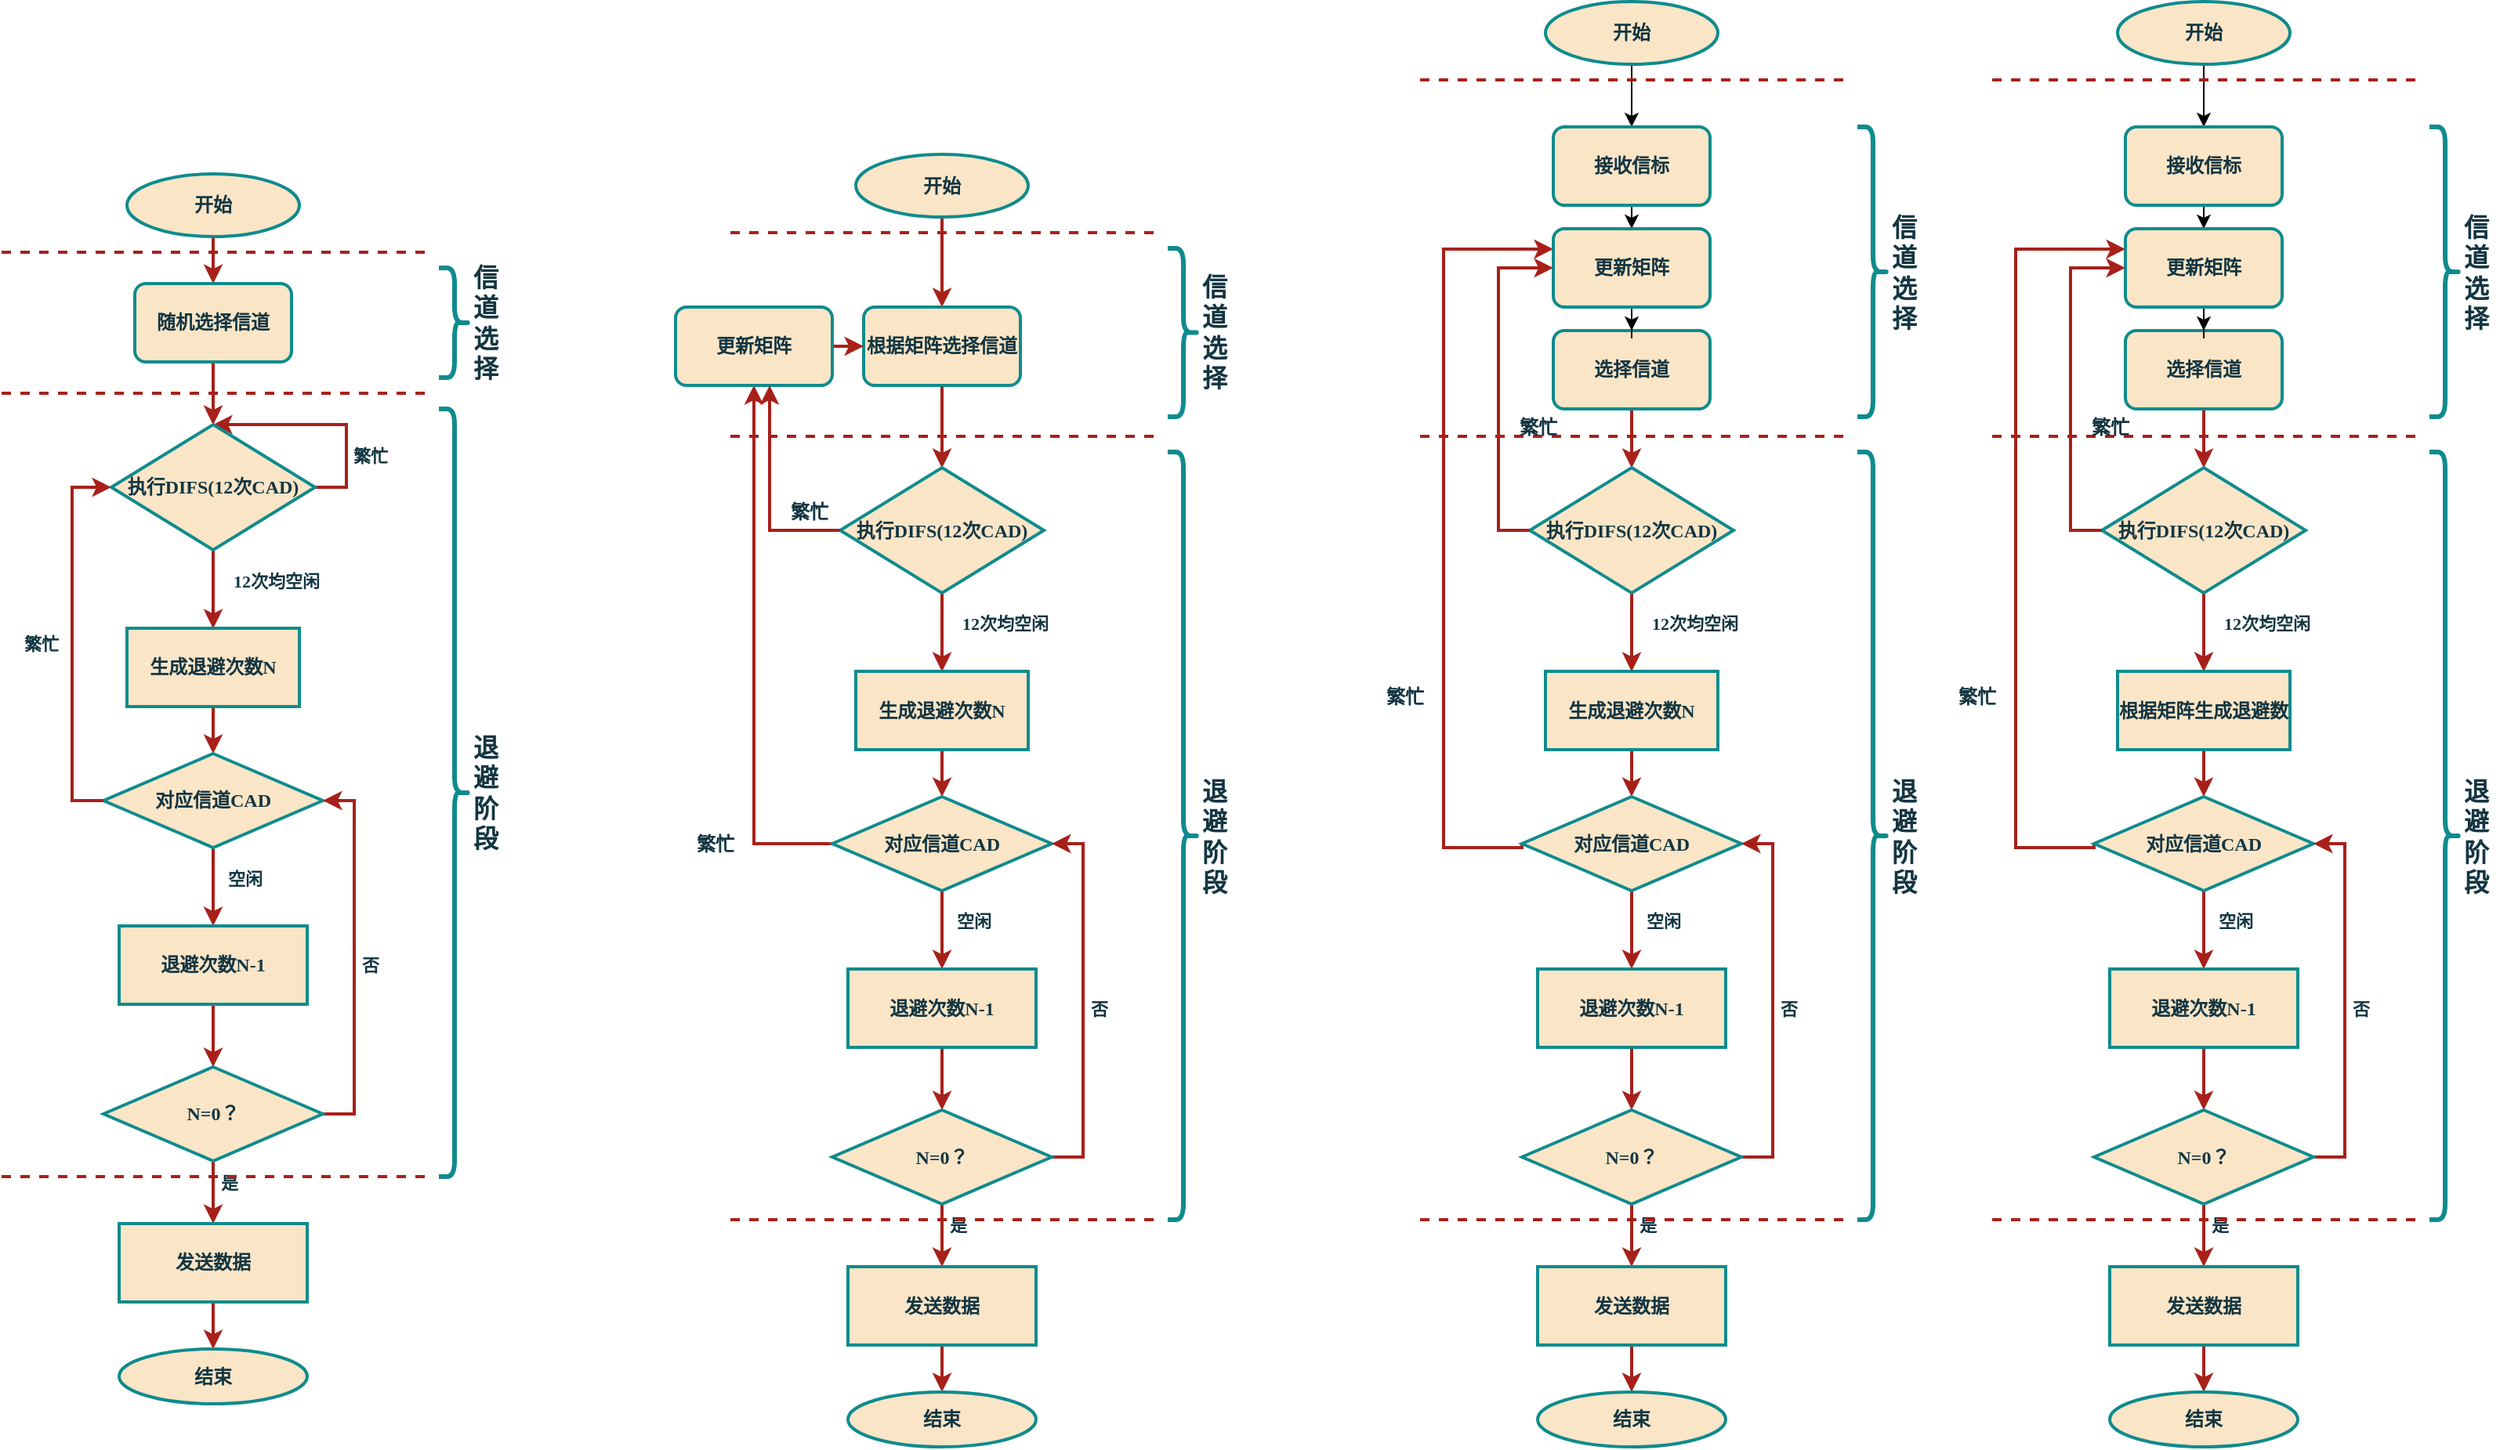 <mxfile version="24.2.1" type="github">
  <diagram name="第 1 页" id="3V2peh4wKF1-9neYGKHd">
    <mxGraphModel dx="2748" dy="2214" grid="1" gridSize="10" guides="1" tooltips="1" connect="1" arrows="1" fold="1" page="1" pageScale="1" pageWidth="827" pageHeight="1169" math="0" shadow="0">
      <root>
        <mxCell id="0" />
        <mxCell id="1" parent="0" />
        <mxCell id="Cr765m2QnERM_v9_55BY-1" value="" style="edgeStyle=orthogonalEdgeStyle;rounded=0;orthogonalLoop=1;jettySize=auto;html=1;labelBackgroundColor=none;strokeColor=#A8201A;fontColor=default;fontStyle=1;fontFamily=Times New Roman;strokeWidth=2;" edge="1" parent="1" source="Cr765m2QnERM_v9_55BY-2" target="Cr765m2QnERM_v9_55BY-5">
          <mxGeometry relative="1" as="geometry" />
        </mxCell>
        <mxCell id="Cr765m2QnERM_v9_55BY-2" value="开始" style="strokeWidth=2;html=1;shape=mxgraph.flowchart.start_1;whiteSpace=wrap;labelBackgroundColor=none;fillColor=#FAE5C7;strokeColor=#0F8B8D;fontColor=#143642;fontStyle=1;fontFamily=Times New Roman;" vertex="1" parent="1">
          <mxGeometry x="-700" y="90" width="110" height="40" as="geometry" />
        </mxCell>
        <mxCell id="Cr765m2QnERM_v9_55BY-3" value="" style="edgeStyle=orthogonalEdgeStyle;rounded=0;orthogonalLoop=1;jettySize=auto;html=1;labelBackgroundColor=none;strokeColor=#A8201A;fontColor=default;fontStyle=1;fontFamily=Times New Roman;" edge="1" parent="1" source="Cr765m2QnERM_v9_55BY-5" target="Cr765m2QnERM_v9_55BY-11">
          <mxGeometry relative="1" as="geometry" />
        </mxCell>
        <mxCell id="Cr765m2QnERM_v9_55BY-4" value="" style="edgeStyle=orthogonalEdgeStyle;rounded=0;orthogonalLoop=1;jettySize=auto;html=1;labelBackgroundColor=none;strokeColor=#A8201A;fontColor=default;fontStyle=1;fontFamily=Times New Roman;strokeWidth=2;" edge="1" parent="1" source="Cr765m2QnERM_v9_55BY-5" target="Cr765m2QnERM_v9_55BY-11">
          <mxGeometry relative="1" as="geometry" />
        </mxCell>
        <mxCell id="Cr765m2QnERM_v9_55BY-5" value="随机选择信道" style="rounded=1;whiteSpace=wrap;html=1;absoluteArcSize=1;arcSize=14;strokeWidth=2;labelBackgroundColor=none;fillColor=#FAE5C7;strokeColor=#0F8B8D;fontColor=#143642;fontStyle=1;fontFamily=Times New Roman;" vertex="1" parent="1">
          <mxGeometry x="-695" y="160" width="100" height="50" as="geometry" />
        </mxCell>
        <mxCell id="Cr765m2QnERM_v9_55BY-6" value="" style="edgeStyle=orthogonalEdgeStyle;rounded=0;orthogonalLoop=1;jettySize=auto;html=1;labelBackgroundColor=none;strokeColor=#A8201A;fontColor=default;fontStyle=1;fontFamily=Times New Roman;" edge="1" parent="1" source="Cr765m2QnERM_v9_55BY-11" target="Cr765m2QnERM_v9_55BY-13">
          <mxGeometry relative="1" as="geometry" />
        </mxCell>
        <mxCell id="Cr765m2QnERM_v9_55BY-7" value="" style="edgeStyle=orthogonalEdgeStyle;rounded=0;orthogonalLoop=1;jettySize=auto;html=1;labelBackgroundColor=none;strokeColor=#A8201A;fontColor=default;fontStyle=1;fontFamily=Times New Roman;strokeWidth=2;" edge="1" parent="1" source="Cr765m2QnERM_v9_55BY-11" target="Cr765m2QnERM_v9_55BY-13">
          <mxGeometry relative="1" as="geometry" />
        </mxCell>
        <mxCell id="Cr765m2QnERM_v9_55BY-8" value="12次均空闲" style="edgeLabel;html=1;align=center;verticalAlign=middle;resizable=0;points=[];labelBackgroundColor=none;fontColor=#143642;fontStyle=1;fontFamily=Times New Roman;" vertex="1" connectable="0" parent="Cr765m2QnERM_v9_55BY-7">
          <mxGeometry x="-0.215" y="-2" relative="1" as="geometry">
            <mxPoint x="42" as="offset" />
          </mxGeometry>
        </mxCell>
        <mxCell id="Cr765m2QnERM_v9_55BY-9" style="edgeStyle=orthogonalEdgeStyle;rounded=0;orthogonalLoop=1;jettySize=auto;html=1;entryX=0.5;entryY=0;entryDx=0;entryDy=0;entryPerimeter=0;labelBackgroundColor=none;strokeColor=#A8201A;fontColor=default;fontStyle=1;fontFamily=Times New Roman;strokeWidth=2;" edge="1" parent="1" source="Cr765m2QnERM_v9_55BY-11" target="Cr765m2QnERM_v9_55BY-11">
          <mxGeometry relative="1" as="geometry">
            <mxPoint x="-635" y="230" as="targetPoint" />
            <Array as="points">
              <mxPoint x="-560" y="290" />
              <mxPoint x="-560" y="250" />
            </Array>
          </mxGeometry>
        </mxCell>
        <mxCell id="Cr765m2QnERM_v9_55BY-10" value="繁忙" style="edgeLabel;html=1;align=center;verticalAlign=middle;resizable=0;points=[];labelBackgroundColor=none;fontColor=#143642;fontStyle=1;fontFamily=Times New Roman;" vertex="1" connectable="0" parent="Cr765m2QnERM_v9_55BY-9">
          <mxGeometry x="-0.373" y="1" relative="1" as="geometry">
            <mxPoint x="16" y="5" as="offset" />
          </mxGeometry>
        </mxCell>
        <mxCell id="Cr765m2QnERM_v9_55BY-11" value="执行DIFS(12次CAD)" style="strokeWidth=2;html=1;shape=mxgraph.flowchart.decision;whiteSpace=wrap;labelBackgroundColor=none;fillColor=#FAE5C7;strokeColor=#0F8B8D;fontColor=#143642;fontStyle=1;fontFamily=Times New Roman;" vertex="1" parent="1">
          <mxGeometry x="-710" y="250" width="130" height="80" as="geometry" />
        </mxCell>
        <mxCell id="Cr765m2QnERM_v9_55BY-12" value="" style="edgeStyle=orthogonalEdgeStyle;rounded=0;orthogonalLoop=1;jettySize=auto;html=1;labelBackgroundColor=none;strokeColor=#A8201A;fontColor=default;fontStyle=1;fontFamily=Times New Roman;strokeWidth=2;" edge="1" parent="1" source="Cr765m2QnERM_v9_55BY-13" target="Cr765m2QnERM_v9_55BY-17">
          <mxGeometry relative="1" as="geometry" />
        </mxCell>
        <mxCell id="Cr765m2QnERM_v9_55BY-13" value="生成退避次数N" style="whiteSpace=wrap;html=1;strokeWidth=2;labelBackgroundColor=none;fillColor=#FAE5C7;strokeColor=#0F8B8D;fontColor=#143642;fontStyle=1;fontFamily=Times New Roman;" vertex="1" parent="1">
          <mxGeometry x="-700" y="380" width="110" height="50" as="geometry" />
        </mxCell>
        <mxCell id="Cr765m2QnERM_v9_55BY-14" style="edgeStyle=orthogonalEdgeStyle;rounded=0;orthogonalLoop=1;jettySize=auto;html=1;exitX=0.5;exitY=1;exitDx=0;exitDy=0;exitPerimeter=0;labelBackgroundColor=none;strokeColor=#A8201A;fontColor=default;fontStyle=1;fontFamily=Times New Roman;" edge="1" parent="1" source="Cr765m2QnERM_v9_55BY-2" target="Cr765m2QnERM_v9_55BY-2">
          <mxGeometry relative="1" as="geometry" />
        </mxCell>
        <mxCell id="Cr765m2QnERM_v9_55BY-15" value="" style="edgeStyle=orthogonalEdgeStyle;rounded=0;orthogonalLoop=1;jettySize=auto;html=1;labelBackgroundColor=none;strokeColor=#A8201A;fontColor=default;fontStyle=1;fontFamily=Times New Roman;strokeWidth=2;" edge="1" parent="1" source="Cr765m2QnERM_v9_55BY-17" target="Cr765m2QnERM_v9_55BY-19">
          <mxGeometry relative="1" as="geometry" />
        </mxCell>
        <mxCell id="Cr765m2QnERM_v9_55BY-16" value="空闲" style="edgeLabel;html=1;align=center;verticalAlign=middle;resizable=0;points=[];labelBackgroundColor=none;fontColor=#143642;fontStyle=1;fontFamily=Times New Roman;" vertex="1" connectable="0" parent="Cr765m2QnERM_v9_55BY-15">
          <mxGeometry x="-0.221" y="-1" relative="1" as="geometry">
            <mxPoint x="21" as="offset" />
          </mxGeometry>
        </mxCell>
        <mxCell id="Cr765m2QnERM_v9_55BY-17" value="对应信道CAD" style="rhombus;whiteSpace=wrap;html=1;strokeWidth=2;labelBackgroundColor=none;fillColor=#FAE5C7;strokeColor=#0F8B8D;fontColor=#143642;fontStyle=1;fontFamily=Times New Roman;" vertex="1" parent="1">
          <mxGeometry x="-715" y="460" width="140" height="60" as="geometry" />
        </mxCell>
        <mxCell id="Cr765m2QnERM_v9_55BY-18" value="" style="edgeStyle=orthogonalEdgeStyle;rounded=0;orthogonalLoop=1;jettySize=auto;html=1;labelBackgroundColor=none;strokeColor=#A8201A;fontColor=default;fontStyle=1;fontFamily=Times New Roman;strokeWidth=2;" edge="1" parent="1" source="Cr765m2QnERM_v9_55BY-19" target="Cr765m2QnERM_v9_55BY-24">
          <mxGeometry relative="1" as="geometry" />
        </mxCell>
        <mxCell id="Cr765m2QnERM_v9_55BY-19" value="退避次数N-1" style="whiteSpace=wrap;html=1;strokeWidth=2;labelBackgroundColor=none;fillColor=#FAE5C7;strokeColor=#0F8B8D;fontColor=#143642;fontStyle=1;fontFamily=Times New Roman;" vertex="1" parent="1">
          <mxGeometry x="-705" y="570" width="120" height="50" as="geometry" />
        </mxCell>
        <mxCell id="Cr765m2QnERM_v9_55BY-20" value="" style="edgeStyle=orthogonalEdgeStyle;rounded=0;orthogonalLoop=1;jettySize=auto;html=1;labelBackgroundColor=none;strokeColor=#A8201A;fontColor=default;fontStyle=1;fontFamily=Times New Roman;strokeWidth=2;" edge="1" parent="1" source="Cr765m2QnERM_v9_55BY-24" target="Cr765m2QnERM_v9_55BY-26">
          <mxGeometry relative="1" as="geometry" />
        </mxCell>
        <mxCell id="Cr765m2QnERM_v9_55BY-21" value="是" style="edgeLabel;html=1;align=center;verticalAlign=middle;resizable=0;points=[];labelBackgroundColor=none;fontColor=#143642;fontStyle=1;fontFamily=Times New Roman;" vertex="1" connectable="0" parent="Cr765m2QnERM_v9_55BY-20">
          <mxGeometry x="-0.326" y="1" relative="1" as="geometry">
            <mxPoint x="9" as="offset" />
          </mxGeometry>
        </mxCell>
        <mxCell id="Cr765m2QnERM_v9_55BY-22" style="edgeStyle=orthogonalEdgeStyle;rounded=0;orthogonalLoop=1;jettySize=auto;html=1;entryX=1;entryY=0.5;entryDx=0;entryDy=0;labelBackgroundColor=none;strokeColor=#A8201A;fontColor=default;fontStyle=1;fontFamily=Times New Roman;strokeWidth=2;" edge="1" parent="1" source="Cr765m2QnERM_v9_55BY-24" target="Cr765m2QnERM_v9_55BY-17">
          <mxGeometry relative="1" as="geometry">
            <Array as="points">
              <mxPoint x="-555" y="690" />
              <mxPoint x="-555" y="490" />
            </Array>
          </mxGeometry>
        </mxCell>
        <mxCell id="Cr765m2QnERM_v9_55BY-23" value="否" style="edgeLabel;html=1;align=center;verticalAlign=middle;resizable=0;points=[];labelBackgroundColor=none;fontColor=#143642;fontStyle=1;fontFamily=Times New Roman;" vertex="1" connectable="0" parent="Cr765m2QnERM_v9_55BY-22">
          <mxGeometry x="-0.31" relative="1" as="geometry">
            <mxPoint x="10" y="-32" as="offset" />
          </mxGeometry>
        </mxCell>
        <mxCell id="Cr765m2QnERM_v9_55BY-24" value="N=0？" style="rhombus;whiteSpace=wrap;html=1;strokeWidth=2;labelBackgroundColor=none;fillColor=#FAE5C7;strokeColor=#0F8B8D;fontColor=#143642;fontStyle=1;fontFamily=Times New Roman;" vertex="1" parent="1">
          <mxGeometry x="-715" y="660" width="140" height="60" as="geometry" />
        </mxCell>
        <mxCell id="Cr765m2QnERM_v9_55BY-25" value="" style="edgeStyle=orthogonalEdgeStyle;rounded=0;orthogonalLoop=1;jettySize=auto;html=1;labelBackgroundColor=none;strokeColor=#A8201A;fontColor=default;fontStyle=1;fontFamily=Times New Roman;strokeWidth=2;" edge="1" parent="1" source="Cr765m2QnERM_v9_55BY-26" target="Cr765m2QnERM_v9_55BY-30">
          <mxGeometry relative="1" as="geometry" />
        </mxCell>
        <mxCell id="Cr765m2QnERM_v9_55BY-26" value="发送数据" style="whiteSpace=wrap;html=1;strokeWidth=2;labelBackgroundColor=none;fillColor=#FAE5C7;strokeColor=#0F8B8D;fontColor=#143642;fontStyle=1;fontFamily=Times New Roman;" vertex="1" parent="1">
          <mxGeometry x="-705" y="760" width="120" height="50" as="geometry" />
        </mxCell>
        <mxCell id="Cr765m2QnERM_v9_55BY-27" style="edgeStyle=orthogonalEdgeStyle;rounded=0;orthogonalLoop=1;jettySize=auto;html=1;entryX=0;entryY=0.5;entryDx=0;entryDy=0;entryPerimeter=0;labelBackgroundColor=none;strokeColor=#A8201A;fontColor=default;fontStyle=1;fontFamily=Times New Roman;strokeWidth=2;" edge="1" parent="1" source="Cr765m2QnERM_v9_55BY-17" target="Cr765m2QnERM_v9_55BY-11">
          <mxGeometry relative="1" as="geometry">
            <Array as="points">
              <mxPoint x="-735" y="490" />
              <mxPoint x="-735" y="290" />
            </Array>
          </mxGeometry>
        </mxCell>
        <mxCell id="Cr765m2QnERM_v9_55BY-28" value="繁忙" style="edgeLabel;html=1;align=center;verticalAlign=middle;resizable=0;points=[];labelBackgroundColor=none;fontColor=#143642;fontStyle=1;fontFamily=Times New Roman;" vertex="1" connectable="0" parent="Cr765m2QnERM_v9_55BY-27">
          <mxGeometry x="-0.009" y="1" relative="1" as="geometry">
            <mxPoint x="-19" y="1" as="offset" />
          </mxGeometry>
        </mxCell>
        <mxCell id="Cr765m2QnERM_v9_55BY-29" value="&lt;font style=&quot;font-size: 16px;&quot;&gt;退避阶段&lt;/font&gt;" style="shape=curlyBracket;whiteSpace=wrap;html=1;rounded=1;flipH=1;labelPosition=right;verticalLabelPosition=middle;align=left;verticalAlign=middle;labelBackgroundColor=none;fillColor=#FAE5C7;strokeColor=#0F8B8D;fontColor=#143642;fontStyle=1;fontFamily=Times New Roman;strokeWidth=3;" vertex="1" parent="1">
          <mxGeometry x="-501" y="240" width="20" height="490" as="geometry" />
        </mxCell>
        <mxCell id="Cr765m2QnERM_v9_55BY-30" value="结束" style="ellipse;whiteSpace=wrap;html=1;strokeWidth=2;labelBackgroundColor=none;fillColor=#FAE5C7;strokeColor=#0F8B8D;fontColor=#143642;fontStyle=1;fontFamily=Times New Roman;" vertex="1" parent="1">
          <mxGeometry x="-705" y="840" width="120" height="35" as="geometry" />
        </mxCell>
        <mxCell id="Cr765m2QnERM_v9_55BY-31" value="" style="endArrow=none;dashed=1;html=1;rounded=0;strokeColor=#A8201A;fontColor=default;fillColor=#FAE5C7;strokeWidth=2;labelBackgroundColor=none;" edge="1" parent="1">
          <mxGeometry width="50" height="50" relative="1" as="geometry">
            <mxPoint x="-780" y="230" as="sourcePoint" />
            <mxPoint x="-510" y="230" as="targetPoint" />
          </mxGeometry>
        </mxCell>
        <mxCell id="Cr765m2QnERM_v9_55BY-32" value="" style="endArrow=none;dashed=1;html=1;rounded=0;strokeColor=#A8201A;fontColor=default;fillColor=#FAE5C7;strokeWidth=2;labelBackgroundColor=none;" edge="1" parent="1">
          <mxGeometry width="50" height="50" relative="1" as="geometry">
            <mxPoint x="-780" y="730" as="sourcePoint" />
            <mxPoint x="-510" y="730" as="targetPoint" />
          </mxGeometry>
        </mxCell>
        <mxCell id="Cr765m2QnERM_v9_55BY-33" value="" style="endArrow=none;dashed=1;html=1;rounded=0;strokeColor=#A8201A;fontColor=default;fillColor=#FAE5C7;strokeWidth=2;labelBackgroundColor=none;" edge="1" parent="1">
          <mxGeometry width="50" height="50" relative="1" as="geometry">
            <mxPoint x="-780" y="140" as="sourcePoint" />
            <mxPoint x="-510" y="140" as="targetPoint" />
          </mxGeometry>
        </mxCell>
        <mxCell id="Cr765m2QnERM_v9_55BY-34" value="&lt;font style=&quot;font-size: 16px;&quot;&gt;信道选择&lt;/font&gt;" style="shape=curlyBracket;whiteSpace=wrap;html=1;rounded=1;flipH=1;labelPosition=right;verticalLabelPosition=middle;align=left;verticalAlign=middle;labelBackgroundColor=none;fillColor=#FAE5C7;strokeColor=#0F8B8D;fontColor=#143642;fontStyle=1;fontFamily=Times New Roman;strokeWidth=3;" vertex="1" parent="1">
          <mxGeometry x="-501" y="150" width="20" height="70" as="geometry" />
        </mxCell>
        <mxCell id="Cr765m2QnERM_v9_55BY-35" value="" style="edgeStyle=orthogonalEdgeStyle;rounded=0;orthogonalLoop=1;jettySize=auto;html=1;labelBackgroundColor=none;strokeColor=#A8201A;fontColor=default;fontStyle=1;fontFamily=Times New Roman;strokeWidth=2;" edge="1" parent="1" source="Cr765m2QnERM_v9_55BY-36" target="Cr765m2QnERM_v9_55BY-39">
          <mxGeometry relative="1" as="geometry" />
        </mxCell>
        <mxCell id="Cr765m2QnERM_v9_55BY-36" value="开始" style="strokeWidth=2;html=1;shape=mxgraph.flowchart.start_1;whiteSpace=wrap;labelBackgroundColor=none;fillColor=#FAE5C7;strokeColor=#0F8B8D;fontColor=#143642;fontStyle=1;fontFamily=Times New Roman;" vertex="1" parent="1">
          <mxGeometry x="-235" y="77.5" width="110" height="40" as="geometry" />
        </mxCell>
        <mxCell id="Cr765m2QnERM_v9_55BY-37" value="" style="edgeStyle=orthogonalEdgeStyle;rounded=0;orthogonalLoop=1;jettySize=auto;html=1;labelBackgroundColor=none;strokeColor=#A8201A;fontColor=default;fontStyle=1;fontFamily=Times New Roman;" edge="1" parent="1" source="Cr765m2QnERM_v9_55BY-39" target="Cr765m2QnERM_v9_55BY-43">
          <mxGeometry relative="1" as="geometry" />
        </mxCell>
        <mxCell id="Cr765m2QnERM_v9_55BY-38" value="" style="edgeStyle=orthogonalEdgeStyle;rounded=0;orthogonalLoop=1;jettySize=auto;html=1;labelBackgroundColor=none;strokeColor=#A8201A;fontColor=default;fontStyle=1;fontFamily=Times New Roman;strokeWidth=2;" edge="1" parent="1" source="Cr765m2QnERM_v9_55BY-39" target="Cr765m2QnERM_v9_55BY-43">
          <mxGeometry relative="1" as="geometry" />
        </mxCell>
        <mxCell id="Cr765m2QnERM_v9_55BY-39" value="根据矩阵选择信道" style="rounded=1;whiteSpace=wrap;html=1;absoluteArcSize=1;arcSize=14;strokeWidth=2;labelBackgroundColor=none;fillColor=#FAE5C7;strokeColor=#0F8B8D;fontColor=#143642;fontStyle=1;fontFamily=Times New Roman;" vertex="1" parent="1">
          <mxGeometry x="-230" y="175" width="100" height="50" as="geometry" />
        </mxCell>
        <mxCell id="Cr765m2QnERM_v9_55BY-40" value="" style="edgeStyle=orthogonalEdgeStyle;rounded=0;orthogonalLoop=1;jettySize=auto;html=1;labelBackgroundColor=none;strokeColor=#A8201A;fontColor=default;fontStyle=1;fontFamily=Times New Roman;" edge="1" parent="1" source="Cr765m2QnERM_v9_55BY-43" target="Cr765m2QnERM_v9_55BY-45">
          <mxGeometry relative="1" as="geometry" />
        </mxCell>
        <mxCell id="Cr765m2QnERM_v9_55BY-41" value="" style="edgeStyle=orthogonalEdgeStyle;rounded=0;orthogonalLoop=1;jettySize=auto;html=1;labelBackgroundColor=none;strokeColor=#A8201A;fontColor=default;fontStyle=1;fontFamily=Times New Roman;strokeWidth=2;" edge="1" parent="1" source="Cr765m2QnERM_v9_55BY-43" target="Cr765m2QnERM_v9_55BY-45">
          <mxGeometry relative="1" as="geometry" />
        </mxCell>
        <mxCell id="Cr765m2QnERM_v9_55BY-42" value="12次均空闲" style="edgeLabel;html=1;align=center;verticalAlign=middle;resizable=0;points=[];labelBackgroundColor=none;fontColor=#143642;fontStyle=1;fontFamily=Times New Roman;" vertex="1" connectable="0" parent="Cr765m2QnERM_v9_55BY-41">
          <mxGeometry x="-0.215" y="-2" relative="1" as="geometry">
            <mxPoint x="42" as="offset" />
          </mxGeometry>
        </mxCell>
        <mxCell id="Cr765m2QnERM_v9_55BY-43" value="执行DIFS(12次CAD)" style="strokeWidth=2;html=1;shape=mxgraph.flowchart.decision;whiteSpace=wrap;labelBackgroundColor=none;fillColor=#FAE5C7;strokeColor=#0F8B8D;fontColor=#143642;fontStyle=1;fontFamily=Times New Roman;" vertex="1" parent="1">
          <mxGeometry x="-245" y="277.5" width="130" height="80" as="geometry" />
        </mxCell>
        <mxCell id="Cr765m2QnERM_v9_55BY-44" value="" style="edgeStyle=orthogonalEdgeStyle;rounded=0;orthogonalLoop=1;jettySize=auto;html=1;labelBackgroundColor=none;strokeColor=#A8201A;fontColor=default;fontStyle=1;fontFamily=Times New Roman;strokeWidth=2;" edge="1" parent="1" source="Cr765m2QnERM_v9_55BY-45" target="Cr765m2QnERM_v9_55BY-51">
          <mxGeometry relative="1" as="geometry" />
        </mxCell>
        <mxCell id="Cr765m2QnERM_v9_55BY-45" value="生成退避次数N" style="whiteSpace=wrap;html=1;strokeWidth=2;labelBackgroundColor=none;fillColor=#FAE5C7;strokeColor=#0F8B8D;fontColor=#143642;fontStyle=1;fontFamily=Times New Roman;" vertex="1" parent="1">
          <mxGeometry x="-235" y="407.5" width="110" height="50" as="geometry" />
        </mxCell>
        <mxCell id="Cr765m2QnERM_v9_55BY-46" style="edgeStyle=orthogonalEdgeStyle;rounded=0;orthogonalLoop=1;jettySize=auto;html=1;exitX=0.5;exitY=1;exitDx=0;exitDy=0;exitPerimeter=0;labelBackgroundColor=none;strokeColor=#A8201A;fontColor=default;fontStyle=1;fontFamily=Times New Roman;" edge="1" parent="1" source="Cr765m2QnERM_v9_55BY-36" target="Cr765m2QnERM_v9_55BY-36">
          <mxGeometry relative="1" as="geometry" />
        </mxCell>
        <mxCell id="Cr765m2QnERM_v9_55BY-47" value="" style="edgeStyle=orthogonalEdgeStyle;rounded=0;orthogonalLoop=1;jettySize=auto;html=1;labelBackgroundColor=none;strokeColor=#A8201A;fontColor=default;fontStyle=1;fontFamily=Times New Roman;strokeWidth=2;" edge="1" parent="1" source="Cr765m2QnERM_v9_55BY-51" target="Cr765m2QnERM_v9_55BY-53">
          <mxGeometry relative="1" as="geometry" />
        </mxCell>
        <mxCell id="Cr765m2QnERM_v9_55BY-48" value="空闲" style="edgeLabel;html=1;align=center;verticalAlign=middle;resizable=0;points=[];labelBackgroundColor=none;fontColor=#143642;fontStyle=1;fontFamily=Times New Roman;" vertex="1" connectable="0" parent="Cr765m2QnERM_v9_55BY-47">
          <mxGeometry x="-0.221" y="-1" relative="1" as="geometry">
            <mxPoint x="21" as="offset" />
          </mxGeometry>
        </mxCell>
        <mxCell id="Cr765m2QnERM_v9_55BY-49" style="edgeStyle=orthogonalEdgeStyle;rounded=0;orthogonalLoop=1;jettySize=auto;html=1;entryX=0.5;entryY=1;entryDx=0;entryDy=0;labelBackgroundColor=none;strokeColor=#A8201A;fontColor=default;strokeWidth=2;" edge="1" parent="1" source="Cr765m2QnERM_v9_55BY-51" target="Cr765m2QnERM_v9_55BY-68">
          <mxGeometry relative="1" as="geometry">
            <Array as="points">
              <mxPoint x="-300" y="518" />
            </Array>
          </mxGeometry>
        </mxCell>
        <mxCell id="Cr765m2QnERM_v9_55BY-50" value="繁忙" style="edgeLabel;html=1;align=center;verticalAlign=middle;resizable=0;points=[];labelBackgroundColor=none;fontColor=#143642;fontStyle=1;fontSize=12;" vertex="1" connectable="0" parent="Cr765m2QnERM_v9_55BY-49">
          <mxGeometry x="0.213" y="3" relative="1" as="geometry">
            <mxPoint x="-22" y="158" as="offset" />
          </mxGeometry>
        </mxCell>
        <mxCell id="Cr765m2QnERM_v9_55BY-51" value="对应信道CAD" style="rhombus;whiteSpace=wrap;html=1;strokeWidth=2;labelBackgroundColor=none;fillColor=#FAE5C7;strokeColor=#0F8B8D;fontColor=#143642;fontStyle=1;fontFamily=Times New Roman;" vertex="1" parent="1">
          <mxGeometry x="-250" y="487.5" width="140" height="60" as="geometry" />
        </mxCell>
        <mxCell id="Cr765m2QnERM_v9_55BY-52" value="" style="edgeStyle=orthogonalEdgeStyle;rounded=0;orthogonalLoop=1;jettySize=auto;html=1;labelBackgroundColor=none;strokeColor=#A8201A;fontColor=default;fontStyle=1;fontFamily=Times New Roman;strokeWidth=2;" edge="1" parent="1" source="Cr765m2QnERM_v9_55BY-53" target="Cr765m2QnERM_v9_55BY-58">
          <mxGeometry relative="1" as="geometry" />
        </mxCell>
        <mxCell id="Cr765m2QnERM_v9_55BY-53" value="退避次数N-1" style="whiteSpace=wrap;html=1;strokeWidth=2;labelBackgroundColor=none;fillColor=#FAE5C7;strokeColor=#0F8B8D;fontColor=#143642;fontStyle=1;fontFamily=Times New Roman;" vertex="1" parent="1">
          <mxGeometry x="-240" y="597.5" width="120" height="50" as="geometry" />
        </mxCell>
        <mxCell id="Cr765m2QnERM_v9_55BY-54" value="" style="edgeStyle=orthogonalEdgeStyle;rounded=0;orthogonalLoop=1;jettySize=auto;html=1;labelBackgroundColor=none;strokeColor=#A8201A;fontColor=default;fontStyle=1;fontFamily=Times New Roman;strokeWidth=2;" edge="1" parent="1" source="Cr765m2QnERM_v9_55BY-58" target="Cr765m2QnERM_v9_55BY-60">
          <mxGeometry relative="1" as="geometry" />
        </mxCell>
        <mxCell id="Cr765m2QnERM_v9_55BY-55" value="是" style="edgeLabel;html=1;align=center;verticalAlign=middle;resizable=0;points=[];labelBackgroundColor=none;fontColor=#143642;fontStyle=1;fontFamily=Times New Roman;" vertex="1" connectable="0" parent="Cr765m2QnERM_v9_55BY-54">
          <mxGeometry x="-0.326" y="1" relative="1" as="geometry">
            <mxPoint x="9" as="offset" />
          </mxGeometry>
        </mxCell>
        <mxCell id="Cr765m2QnERM_v9_55BY-56" style="edgeStyle=orthogonalEdgeStyle;rounded=0;orthogonalLoop=1;jettySize=auto;html=1;entryX=1;entryY=0.5;entryDx=0;entryDy=0;labelBackgroundColor=none;strokeColor=#A8201A;fontColor=default;fontStyle=1;fontFamily=Times New Roman;strokeWidth=2;" edge="1" parent="1" source="Cr765m2QnERM_v9_55BY-58" target="Cr765m2QnERM_v9_55BY-51">
          <mxGeometry relative="1" as="geometry">
            <Array as="points">
              <mxPoint x="-90" y="717.5" />
              <mxPoint x="-90" y="517.5" />
            </Array>
          </mxGeometry>
        </mxCell>
        <mxCell id="Cr765m2QnERM_v9_55BY-57" value="否" style="edgeLabel;html=1;align=center;verticalAlign=middle;resizable=0;points=[];labelBackgroundColor=none;fontColor=#143642;fontStyle=1;fontFamily=Times New Roman;" vertex="1" connectable="0" parent="Cr765m2QnERM_v9_55BY-56">
          <mxGeometry x="-0.31" relative="1" as="geometry">
            <mxPoint x="10" y="-32" as="offset" />
          </mxGeometry>
        </mxCell>
        <mxCell id="Cr765m2QnERM_v9_55BY-58" value="N=0？" style="rhombus;whiteSpace=wrap;html=1;strokeWidth=2;labelBackgroundColor=none;fillColor=#FAE5C7;strokeColor=#0F8B8D;fontColor=#143642;fontStyle=1;fontFamily=Times New Roman;" vertex="1" parent="1">
          <mxGeometry x="-250" y="687.5" width="140" height="60" as="geometry" />
        </mxCell>
        <mxCell id="Cr765m2QnERM_v9_55BY-59" value="" style="edgeStyle=orthogonalEdgeStyle;rounded=0;orthogonalLoop=1;jettySize=auto;html=1;labelBackgroundColor=none;strokeColor=#A8201A;fontColor=default;fontStyle=1;fontFamily=Times New Roman;strokeWidth=2;" edge="1" parent="1" source="Cr765m2QnERM_v9_55BY-60" target="Cr765m2QnERM_v9_55BY-62">
          <mxGeometry relative="1" as="geometry" />
        </mxCell>
        <mxCell id="Cr765m2QnERM_v9_55BY-60" value="发送数据" style="whiteSpace=wrap;html=1;strokeWidth=2;labelBackgroundColor=none;fillColor=#FAE5C7;strokeColor=#0F8B8D;fontColor=#143642;fontStyle=1;fontFamily=Times New Roman;" vertex="1" parent="1">
          <mxGeometry x="-240" y="787.5" width="120" height="50" as="geometry" />
        </mxCell>
        <mxCell id="Cr765m2QnERM_v9_55BY-61" value="&lt;font style=&quot;font-size: 16px;&quot;&gt;退避阶段&lt;/font&gt;" style="shape=curlyBracket;whiteSpace=wrap;html=1;rounded=1;flipH=1;labelPosition=right;verticalLabelPosition=middle;align=left;verticalAlign=middle;labelBackgroundColor=none;fillColor=#FAE5C7;strokeColor=#0F8B8D;fontColor=#143642;fontStyle=1;fontFamily=Times New Roman;strokeWidth=3;" vertex="1" parent="1">
          <mxGeometry x="-36" y="267.5" width="20" height="490" as="geometry" />
        </mxCell>
        <mxCell id="Cr765m2QnERM_v9_55BY-62" value="结束" style="ellipse;whiteSpace=wrap;html=1;strokeWidth=2;labelBackgroundColor=none;fillColor=#FAE5C7;strokeColor=#0F8B8D;fontColor=#143642;fontStyle=1;fontFamily=Times New Roman;" vertex="1" parent="1">
          <mxGeometry x="-240" y="867.5" width="120" height="35" as="geometry" />
        </mxCell>
        <mxCell id="Cr765m2QnERM_v9_55BY-63" value="" style="endArrow=none;dashed=1;html=1;rounded=0;strokeColor=#A8201A;fontColor=default;fillColor=#FAE5C7;strokeWidth=2;labelBackgroundColor=none;" edge="1" parent="1">
          <mxGeometry width="50" height="50" relative="1" as="geometry">
            <mxPoint x="-315" y="257.5" as="sourcePoint" />
            <mxPoint x="-45" y="257.5" as="targetPoint" />
          </mxGeometry>
        </mxCell>
        <mxCell id="Cr765m2QnERM_v9_55BY-64" value="" style="endArrow=none;dashed=1;html=1;rounded=0;strokeColor=#A8201A;fontColor=default;fillColor=#FAE5C7;strokeWidth=2;labelBackgroundColor=none;" edge="1" parent="1">
          <mxGeometry width="50" height="50" relative="1" as="geometry">
            <mxPoint x="-315" y="757.5" as="sourcePoint" />
            <mxPoint x="-45" y="757.5" as="targetPoint" />
          </mxGeometry>
        </mxCell>
        <mxCell id="Cr765m2QnERM_v9_55BY-65" value="" style="endArrow=none;dashed=1;html=1;rounded=0;strokeColor=#A8201A;fontColor=default;fillColor=#FAE5C7;strokeWidth=2;labelBackgroundColor=none;" edge="1" parent="1">
          <mxGeometry width="50" height="50" relative="1" as="geometry">
            <mxPoint x="-315" y="127.5" as="sourcePoint" />
            <mxPoint x="-45" y="127.5" as="targetPoint" />
          </mxGeometry>
        </mxCell>
        <mxCell id="Cr765m2QnERM_v9_55BY-66" value="&lt;font style=&quot;font-size: 16px;&quot;&gt;信道选择&lt;/font&gt;" style="shape=curlyBracket;whiteSpace=wrap;html=1;rounded=1;flipH=1;labelPosition=right;verticalLabelPosition=middle;align=left;verticalAlign=middle;labelBackgroundColor=none;fillColor=#FAE5C7;strokeColor=#0F8B8D;fontColor=#143642;fontStyle=1;fontFamily=Times New Roman;strokeWidth=3;" vertex="1" parent="1">
          <mxGeometry x="-36" y="137.5" width="20" height="107.5" as="geometry" />
        </mxCell>
        <mxCell id="Cr765m2QnERM_v9_55BY-67" style="edgeStyle=orthogonalEdgeStyle;rounded=0;orthogonalLoop=1;jettySize=auto;html=1;entryX=0;entryY=0.5;entryDx=0;entryDy=0;labelBackgroundColor=none;strokeColor=#A8201A;fontColor=default;strokeWidth=2;" edge="1" parent="1" source="Cr765m2QnERM_v9_55BY-68" target="Cr765m2QnERM_v9_55BY-39">
          <mxGeometry relative="1" as="geometry">
            <Array as="points">
              <mxPoint x="-315" y="200" />
            </Array>
          </mxGeometry>
        </mxCell>
        <mxCell id="Cr765m2QnERM_v9_55BY-68" value="更新矩阵" style="rounded=1;whiteSpace=wrap;html=1;absoluteArcSize=1;arcSize=14;strokeWidth=2;labelBackgroundColor=none;fillColor=#FAE5C7;strokeColor=#0F8B8D;fontColor=#143642;fontStyle=1;fontFamily=Times New Roman;fontSize=12;" vertex="1" parent="1">
          <mxGeometry x="-350" y="175" width="100" height="50" as="geometry" />
        </mxCell>
        <mxCell id="Cr765m2QnERM_v9_55BY-69" style="edgeStyle=orthogonalEdgeStyle;rounded=0;orthogonalLoop=1;jettySize=auto;html=1;exitX=0;exitY=0.5;exitDx=0;exitDy=0;exitPerimeter=0;entryX=0.6;entryY=1;entryDx=0;entryDy=0;entryPerimeter=0;labelBackgroundColor=none;strokeColor=#A8201A;fontColor=default;fontStyle=1;fontSize=12;strokeWidth=2;" edge="1" parent="1" source="Cr765m2QnERM_v9_55BY-43" target="Cr765m2QnERM_v9_55BY-68">
          <mxGeometry relative="1" as="geometry" />
        </mxCell>
        <mxCell id="Cr765m2QnERM_v9_55BY-70" value="繁忙" style="edgeLabel;html=1;align=center;verticalAlign=middle;resizable=0;points=[];labelBackgroundColor=none;fontColor=#143642;fontStyle=1;fontSize=12;" vertex="1" connectable="0" parent="Cr765m2QnERM_v9_55BY-69">
          <mxGeometry x="-0.33" y="-5" relative="1" as="geometry">
            <mxPoint x="20" y="-11" as="offset" />
          </mxGeometry>
        </mxCell>
        <mxCell id="Cr765m2QnERM_v9_55BY-110" style="edgeStyle=orthogonalEdgeStyle;rounded=0;orthogonalLoop=1;jettySize=auto;html=1;entryX=0.5;entryY=0;entryDx=0;entryDy=0;" edge="1" parent="1" source="Cr765m2QnERM_v9_55BY-72" target="Cr765m2QnERM_v9_55BY-108">
          <mxGeometry relative="1" as="geometry" />
        </mxCell>
        <mxCell id="Cr765m2QnERM_v9_55BY-72" value="开始" style="strokeWidth=2;html=1;shape=mxgraph.flowchart.start_1;whiteSpace=wrap;labelBackgroundColor=none;fillColor=#FAE5C7;strokeColor=#0F8B8D;fontColor=#143642;fontStyle=1;fontFamily=Times New Roman;" vertex="1" parent="1">
          <mxGeometry x="205" y="-20" width="110" height="40" as="geometry" />
        </mxCell>
        <mxCell id="Cr765m2QnERM_v9_55BY-73" value="" style="edgeStyle=orthogonalEdgeStyle;rounded=0;orthogonalLoop=1;jettySize=auto;html=1;labelBackgroundColor=none;strokeColor=#A8201A;fontColor=default;fontStyle=1;fontFamily=Times New Roman;" edge="1" parent="1" source="Cr765m2QnERM_v9_55BY-75" target="Cr765m2QnERM_v9_55BY-79">
          <mxGeometry relative="1" as="geometry" />
        </mxCell>
        <mxCell id="Cr765m2QnERM_v9_55BY-74" value="" style="edgeStyle=orthogonalEdgeStyle;rounded=0;orthogonalLoop=1;jettySize=auto;html=1;labelBackgroundColor=none;strokeColor=#A8201A;fontColor=default;fontStyle=1;fontFamily=Times New Roman;strokeWidth=2;" edge="1" parent="1" source="Cr765m2QnERM_v9_55BY-75" target="Cr765m2QnERM_v9_55BY-79">
          <mxGeometry relative="1" as="geometry" />
        </mxCell>
        <mxCell id="Cr765m2QnERM_v9_55BY-75" value="选择信道" style="rounded=1;whiteSpace=wrap;html=1;absoluteArcSize=1;arcSize=14;strokeWidth=2;labelBackgroundColor=none;fillColor=#FAE5C7;strokeColor=#0F8B8D;fontColor=#143642;fontStyle=1;fontFamily=Times New Roman;" vertex="1" parent="1">
          <mxGeometry x="210" y="190" width="100" height="50" as="geometry" />
        </mxCell>
        <mxCell id="Cr765m2QnERM_v9_55BY-76" value="" style="edgeStyle=orthogonalEdgeStyle;rounded=0;orthogonalLoop=1;jettySize=auto;html=1;labelBackgroundColor=none;strokeColor=#A8201A;fontColor=default;fontStyle=1;fontFamily=Times New Roman;" edge="1" parent="1" source="Cr765m2QnERM_v9_55BY-79" target="Cr765m2QnERM_v9_55BY-81">
          <mxGeometry relative="1" as="geometry" />
        </mxCell>
        <mxCell id="Cr765m2QnERM_v9_55BY-77" value="" style="edgeStyle=orthogonalEdgeStyle;rounded=0;orthogonalLoop=1;jettySize=auto;html=1;labelBackgroundColor=none;strokeColor=#A8201A;fontColor=default;fontStyle=1;fontFamily=Times New Roman;strokeWidth=2;" edge="1" parent="1" source="Cr765m2QnERM_v9_55BY-79" target="Cr765m2QnERM_v9_55BY-81">
          <mxGeometry relative="1" as="geometry" />
        </mxCell>
        <mxCell id="Cr765m2QnERM_v9_55BY-78" value="12次均空闲" style="edgeLabel;html=1;align=center;verticalAlign=middle;resizable=0;points=[];labelBackgroundColor=none;fontColor=#143642;fontStyle=1;fontFamily=Times New Roman;" vertex="1" connectable="0" parent="Cr765m2QnERM_v9_55BY-77">
          <mxGeometry x="-0.215" y="-2" relative="1" as="geometry">
            <mxPoint x="42" as="offset" />
          </mxGeometry>
        </mxCell>
        <mxCell id="Cr765m2QnERM_v9_55BY-79" value="执行DIFS(12次CAD)" style="strokeWidth=2;html=1;shape=mxgraph.flowchart.decision;whiteSpace=wrap;labelBackgroundColor=none;fillColor=#FAE5C7;strokeColor=#0F8B8D;fontColor=#143642;fontStyle=1;fontFamily=Times New Roman;" vertex="1" parent="1">
          <mxGeometry x="195" y="277.5" width="130" height="80" as="geometry" />
        </mxCell>
        <mxCell id="Cr765m2QnERM_v9_55BY-80" value="" style="edgeStyle=orthogonalEdgeStyle;rounded=0;orthogonalLoop=1;jettySize=auto;html=1;labelBackgroundColor=none;strokeColor=#A8201A;fontColor=default;fontStyle=1;fontFamily=Times New Roman;strokeWidth=2;" edge="1" parent="1" source="Cr765m2QnERM_v9_55BY-81" target="Cr765m2QnERM_v9_55BY-87">
          <mxGeometry relative="1" as="geometry" />
        </mxCell>
        <mxCell id="Cr765m2QnERM_v9_55BY-81" value="生成退避次数N" style="whiteSpace=wrap;html=1;strokeWidth=2;labelBackgroundColor=none;fillColor=#FAE5C7;strokeColor=#0F8B8D;fontColor=#143642;fontStyle=1;fontFamily=Times New Roman;" vertex="1" parent="1">
          <mxGeometry x="205" y="407.5" width="110" height="50" as="geometry" />
        </mxCell>
        <mxCell id="Cr765m2QnERM_v9_55BY-82" style="edgeStyle=orthogonalEdgeStyle;rounded=0;orthogonalLoop=1;jettySize=auto;html=1;exitX=0.5;exitY=1;exitDx=0;exitDy=0;exitPerimeter=0;labelBackgroundColor=none;strokeColor=#A8201A;fontColor=default;fontStyle=1;fontFamily=Times New Roman;" edge="1" parent="1" source="Cr765m2QnERM_v9_55BY-72" target="Cr765m2QnERM_v9_55BY-72">
          <mxGeometry relative="1" as="geometry" />
        </mxCell>
        <mxCell id="Cr765m2QnERM_v9_55BY-83" value="" style="edgeStyle=orthogonalEdgeStyle;rounded=0;orthogonalLoop=1;jettySize=auto;html=1;labelBackgroundColor=none;strokeColor=#A8201A;fontColor=default;fontStyle=1;fontFamily=Times New Roman;strokeWidth=2;" edge="1" parent="1" source="Cr765m2QnERM_v9_55BY-87" target="Cr765m2QnERM_v9_55BY-89">
          <mxGeometry relative="1" as="geometry" />
        </mxCell>
        <mxCell id="Cr765m2QnERM_v9_55BY-84" value="空闲" style="edgeLabel;html=1;align=center;verticalAlign=middle;resizable=0;points=[];labelBackgroundColor=none;fontColor=#143642;fontStyle=1;fontFamily=Times New Roman;" vertex="1" connectable="0" parent="Cr765m2QnERM_v9_55BY-83">
          <mxGeometry x="-0.221" y="-1" relative="1" as="geometry">
            <mxPoint x="21" as="offset" />
          </mxGeometry>
        </mxCell>
        <mxCell id="Cr765m2QnERM_v9_55BY-85" style="edgeStyle=orthogonalEdgeStyle;rounded=0;orthogonalLoop=1;jettySize=auto;html=1;labelBackgroundColor=none;strokeColor=#A8201A;fontColor=default;strokeWidth=2;exitX=0;exitY=0.5;exitDx=0;exitDy=0;entryX=0;entryY=0.25;entryDx=0;entryDy=0;" edge="1" parent="1" source="Cr765m2QnERM_v9_55BY-87" target="Cr765m2QnERM_v9_55BY-109">
          <mxGeometry relative="1" as="geometry">
            <Array as="points">
              <mxPoint x="190" y="520" />
              <mxPoint x="140" y="520" />
              <mxPoint x="140" y="138" />
              <mxPoint x="210" y="138" />
            </Array>
            <mxPoint x="190.047" y="507.52" as="sourcePoint" />
            <mxPoint x="210" y="90" as="targetPoint" />
          </mxGeometry>
        </mxCell>
        <mxCell id="Cr765m2QnERM_v9_55BY-86" value="繁忙" style="edgeLabel;html=1;align=center;verticalAlign=middle;resizable=0;points=[];labelBackgroundColor=none;fontColor=#143642;fontStyle=1;fontSize=12;" vertex="1" connectable="0" parent="Cr765m2QnERM_v9_55BY-85">
          <mxGeometry x="0.213" y="3" relative="1" as="geometry">
            <mxPoint x="-22" y="158" as="offset" />
          </mxGeometry>
        </mxCell>
        <mxCell id="Cr765m2QnERM_v9_55BY-87" value="对应信道CAD" style="rhombus;whiteSpace=wrap;html=1;strokeWidth=2;labelBackgroundColor=none;fillColor=#FAE5C7;strokeColor=#0F8B8D;fontColor=#143642;fontStyle=1;fontFamily=Times New Roman;" vertex="1" parent="1">
          <mxGeometry x="190" y="487.5" width="140" height="60" as="geometry" />
        </mxCell>
        <mxCell id="Cr765m2QnERM_v9_55BY-88" value="" style="edgeStyle=orthogonalEdgeStyle;rounded=0;orthogonalLoop=1;jettySize=auto;html=1;labelBackgroundColor=none;strokeColor=#A8201A;fontColor=default;fontStyle=1;fontFamily=Times New Roman;strokeWidth=2;" edge="1" parent="1" source="Cr765m2QnERM_v9_55BY-89" target="Cr765m2QnERM_v9_55BY-94">
          <mxGeometry relative="1" as="geometry" />
        </mxCell>
        <mxCell id="Cr765m2QnERM_v9_55BY-89" value="退避次数N-1" style="whiteSpace=wrap;html=1;strokeWidth=2;labelBackgroundColor=none;fillColor=#FAE5C7;strokeColor=#0F8B8D;fontColor=#143642;fontStyle=1;fontFamily=Times New Roman;" vertex="1" parent="1">
          <mxGeometry x="200" y="597.5" width="120" height="50" as="geometry" />
        </mxCell>
        <mxCell id="Cr765m2QnERM_v9_55BY-90" value="" style="edgeStyle=orthogonalEdgeStyle;rounded=0;orthogonalLoop=1;jettySize=auto;html=1;labelBackgroundColor=none;strokeColor=#A8201A;fontColor=default;fontStyle=1;fontFamily=Times New Roman;strokeWidth=2;" edge="1" parent="1" source="Cr765m2QnERM_v9_55BY-94" target="Cr765m2QnERM_v9_55BY-96">
          <mxGeometry relative="1" as="geometry" />
        </mxCell>
        <mxCell id="Cr765m2QnERM_v9_55BY-91" value="是" style="edgeLabel;html=1;align=center;verticalAlign=middle;resizable=0;points=[];labelBackgroundColor=none;fontColor=#143642;fontStyle=1;fontFamily=Times New Roman;" vertex="1" connectable="0" parent="Cr765m2QnERM_v9_55BY-90">
          <mxGeometry x="-0.326" y="1" relative="1" as="geometry">
            <mxPoint x="9" as="offset" />
          </mxGeometry>
        </mxCell>
        <mxCell id="Cr765m2QnERM_v9_55BY-92" style="edgeStyle=orthogonalEdgeStyle;rounded=0;orthogonalLoop=1;jettySize=auto;html=1;entryX=1;entryY=0.5;entryDx=0;entryDy=0;labelBackgroundColor=none;strokeColor=#A8201A;fontColor=default;fontStyle=1;fontFamily=Times New Roman;strokeWidth=2;" edge="1" parent="1" source="Cr765m2QnERM_v9_55BY-94" target="Cr765m2QnERM_v9_55BY-87">
          <mxGeometry relative="1" as="geometry">
            <Array as="points">
              <mxPoint x="350" y="717.5" />
              <mxPoint x="350" y="517.5" />
            </Array>
          </mxGeometry>
        </mxCell>
        <mxCell id="Cr765m2QnERM_v9_55BY-93" value="否" style="edgeLabel;html=1;align=center;verticalAlign=middle;resizable=0;points=[];labelBackgroundColor=none;fontColor=#143642;fontStyle=1;fontFamily=Times New Roman;" vertex="1" connectable="0" parent="Cr765m2QnERM_v9_55BY-92">
          <mxGeometry x="-0.31" relative="1" as="geometry">
            <mxPoint x="10" y="-32" as="offset" />
          </mxGeometry>
        </mxCell>
        <mxCell id="Cr765m2QnERM_v9_55BY-94" value="N=0？" style="rhombus;whiteSpace=wrap;html=1;strokeWidth=2;labelBackgroundColor=none;fillColor=#FAE5C7;strokeColor=#0F8B8D;fontColor=#143642;fontStyle=1;fontFamily=Times New Roman;" vertex="1" parent="1">
          <mxGeometry x="190" y="687.5" width="140" height="60" as="geometry" />
        </mxCell>
        <mxCell id="Cr765m2QnERM_v9_55BY-95" value="" style="edgeStyle=orthogonalEdgeStyle;rounded=0;orthogonalLoop=1;jettySize=auto;html=1;labelBackgroundColor=none;strokeColor=#A8201A;fontColor=default;fontStyle=1;fontFamily=Times New Roman;strokeWidth=2;" edge="1" parent="1" source="Cr765m2QnERM_v9_55BY-96" target="Cr765m2QnERM_v9_55BY-98">
          <mxGeometry relative="1" as="geometry" />
        </mxCell>
        <mxCell id="Cr765m2QnERM_v9_55BY-96" value="发送数据" style="whiteSpace=wrap;html=1;strokeWidth=2;labelBackgroundColor=none;fillColor=#FAE5C7;strokeColor=#0F8B8D;fontColor=#143642;fontStyle=1;fontFamily=Times New Roman;" vertex="1" parent="1">
          <mxGeometry x="200" y="787.5" width="120" height="50" as="geometry" />
        </mxCell>
        <mxCell id="Cr765m2QnERM_v9_55BY-97" value="&lt;font style=&quot;font-size: 16px;&quot;&gt;退避阶段&lt;/font&gt;" style="shape=curlyBracket;whiteSpace=wrap;html=1;rounded=1;flipH=1;labelPosition=right;verticalLabelPosition=middle;align=left;verticalAlign=middle;labelBackgroundColor=none;fillColor=#FAE5C7;strokeColor=#0F8B8D;fontColor=#143642;fontStyle=1;fontFamily=Times New Roman;strokeWidth=3;" vertex="1" parent="1">
          <mxGeometry x="404" y="267.5" width="20" height="490" as="geometry" />
        </mxCell>
        <mxCell id="Cr765m2QnERM_v9_55BY-98" value="结束" style="ellipse;whiteSpace=wrap;html=1;strokeWidth=2;labelBackgroundColor=none;fillColor=#FAE5C7;strokeColor=#0F8B8D;fontColor=#143642;fontStyle=1;fontFamily=Times New Roman;" vertex="1" parent="1">
          <mxGeometry x="200" y="867.5" width="120" height="35" as="geometry" />
        </mxCell>
        <mxCell id="Cr765m2QnERM_v9_55BY-99" value="" style="endArrow=none;dashed=1;html=1;rounded=0;strokeColor=#A8201A;fontColor=default;fillColor=#FAE5C7;strokeWidth=2;labelBackgroundColor=none;" edge="1" parent="1">
          <mxGeometry width="50" height="50" relative="1" as="geometry">
            <mxPoint x="125" y="257.5" as="sourcePoint" />
            <mxPoint x="395" y="257.5" as="targetPoint" />
          </mxGeometry>
        </mxCell>
        <mxCell id="Cr765m2QnERM_v9_55BY-100" value="" style="endArrow=none;dashed=1;html=1;rounded=0;strokeColor=#A8201A;fontColor=default;fillColor=#FAE5C7;strokeWidth=2;labelBackgroundColor=none;" edge="1" parent="1">
          <mxGeometry width="50" height="50" relative="1" as="geometry">
            <mxPoint x="125" y="757.5" as="sourcePoint" />
            <mxPoint x="395" y="757.5" as="targetPoint" />
          </mxGeometry>
        </mxCell>
        <mxCell id="Cr765m2QnERM_v9_55BY-101" value="" style="endArrow=none;dashed=1;html=1;rounded=0;strokeColor=#A8201A;fontColor=default;fillColor=#FAE5C7;strokeWidth=2;labelBackgroundColor=none;" edge="1" parent="1">
          <mxGeometry width="50" height="50" relative="1" as="geometry">
            <mxPoint x="125" y="30" as="sourcePoint" />
            <mxPoint x="395" y="30" as="targetPoint" />
          </mxGeometry>
        </mxCell>
        <mxCell id="Cr765m2QnERM_v9_55BY-102" value="&lt;font style=&quot;font-size: 16px;&quot;&gt;信道选择&lt;/font&gt;" style="shape=curlyBracket;whiteSpace=wrap;html=1;rounded=1;flipH=1;labelPosition=right;verticalLabelPosition=middle;align=left;verticalAlign=middle;labelBackgroundColor=none;fillColor=#FAE5C7;strokeColor=#0F8B8D;fontColor=#143642;fontStyle=1;fontFamily=Times New Roman;strokeWidth=3;" vertex="1" parent="1">
          <mxGeometry x="404" y="60" width="20" height="185" as="geometry" />
        </mxCell>
        <mxCell id="Cr765m2QnERM_v9_55BY-105" style="edgeStyle=orthogonalEdgeStyle;rounded=0;orthogonalLoop=1;jettySize=auto;html=1;exitX=0;exitY=0.5;exitDx=0;exitDy=0;exitPerimeter=0;entryX=0;entryY=0.5;entryDx=0;entryDy=0;labelBackgroundColor=none;strokeColor=#A8201A;fontColor=default;fontStyle=1;fontSize=12;strokeWidth=2;" edge="1" parent="1" source="Cr765m2QnERM_v9_55BY-79" target="Cr765m2QnERM_v9_55BY-109">
          <mxGeometry relative="1" as="geometry">
            <mxPoint x="150" y="225" as="targetPoint" />
          </mxGeometry>
        </mxCell>
        <mxCell id="Cr765m2QnERM_v9_55BY-106" value="繁忙" style="edgeLabel;html=1;align=center;verticalAlign=middle;resizable=0;points=[];labelBackgroundColor=none;fontColor=#143642;fontStyle=1;fontSize=12;" vertex="1" connectable="0" parent="Cr765m2QnERM_v9_55BY-105">
          <mxGeometry x="-0.33" y="-5" relative="1" as="geometry">
            <mxPoint x="20" y="-11" as="offset" />
          </mxGeometry>
        </mxCell>
        <mxCell id="Cr765m2QnERM_v9_55BY-111" style="edgeStyle=orthogonalEdgeStyle;rounded=0;orthogonalLoop=1;jettySize=auto;html=1;exitX=0.5;exitY=1;exitDx=0;exitDy=0;entryX=0.5;entryY=0;entryDx=0;entryDy=0;" edge="1" parent="1" source="Cr765m2QnERM_v9_55BY-108" target="Cr765m2QnERM_v9_55BY-109">
          <mxGeometry relative="1" as="geometry" />
        </mxCell>
        <mxCell id="Cr765m2QnERM_v9_55BY-108" value="接收信标" style="rounded=1;whiteSpace=wrap;html=1;absoluteArcSize=1;arcSize=14;strokeWidth=2;labelBackgroundColor=none;fillColor=#FAE5C7;strokeColor=#0F8B8D;fontColor=#143642;fontStyle=1;fontFamily=Times New Roman;" vertex="1" parent="1">
          <mxGeometry x="210" y="60" width="100" height="50" as="geometry" />
        </mxCell>
        <mxCell id="Cr765m2QnERM_v9_55BY-112" style="edgeStyle=orthogonalEdgeStyle;rounded=0;orthogonalLoop=1;jettySize=auto;html=1;" edge="1" parent="1" source="Cr765m2QnERM_v9_55BY-109" target="Cr765m2QnERM_v9_55BY-75">
          <mxGeometry relative="1" as="geometry" />
        </mxCell>
        <mxCell id="Cr765m2QnERM_v9_55BY-109" value="更新矩阵" style="rounded=1;whiteSpace=wrap;html=1;absoluteArcSize=1;arcSize=14;strokeWidth=2;labelBackgroundColor=none;fillColor=#FAE5C7;strokeColor=#0F8B8D;fontColor=#143642;fontStyle=1;fontFamily=Times New Roman;fontSize=12;" vertex="1" parent="1">
          <mxGeometry x="210" y="125" width="100" height="50" as="geometry" />
        </mxCell>
        <mxCell id="Cr765m2QnERM_v9_55BY-116" style="edgeStyle=orthogonalEdgeStyle;rounded=0;orthogonalLoop=1;jettySize=auto;html=1;entryX=0.5;entryY=0;entryDx=0;entryDy=0;" edge="1" parent="1" source="Cr765m2QnERM_v9_55BY-117" target="Cr765m2QnERM_v9_55BY-151">
          <mxGeometry relative="1" as="geometry" />
        </mxCell>
        <mxCell id="Cr765m2QnERM_v9_55BY-117" value="开始" style="strokeWidth=2;html=1;shape=mxgraph.flowchart.start_1;whiteSpace=wrap;labelBackgroundColor=none;fillColor=#FAE5C7;strokeColor=#0F8B8D;fontColor=#143642;fontStyle=1;fontFamily=Times New Roman;" vertex="1" parent="1">
          <mxGeometry x="570" y="-20" width="110" height="40" as="geometry" />
        </mxCell>
        <mxCell id="Cr765m2QnERM_v9_55BY-118" value="" style="edgeStyle=orthogonalEdgeStyle;rounded=0;orthogonalLoop=1;jettySize=auto;html=1;labelBackgroundColor=none;strokeColor=#A8201A;fontColor=default;fontStyle=1;fontFamily=Times New Roman;" edge="1" parent="1" source="Cr765m2QnERM_v9_55BY-120" target="Cr765m2QnERM_v9_55BY-124">
          <mxGeometry relative="1" as="geometry" />
        </mxCell>
        <mxCell id="Cr765m2QnERM_v9_55BY-119" value="" style="edgeStyle=orthogonalEdgeStyle;rounded=0;orthogonalLoop=1;jettySize=auto;html=1;labelBackgroundColor=none;strokeColor=#A8201A;fontColor=default;fontStyle=1;fontFamily=Times New Roman;strokeWidth=2;" edge="1" parent="1" source="Cr765m2QnERM_v9_55BY-120" target="Cr765m2QnERM_v9_55BY-124">
          <mxGeometry relative="1" as="geometry" />
        </mxCell>
        <mxCell id="Cr765m2QnERM_v9_55BY-120" value="选择信道" style="rounded=1;whiteSpace=wrap;html=1;absoluteArcSize=1;arcSize=14;strokeWidth=2;labelBackgroundColor=none;fillColor=#FAE5C7;strokeColor=#0F8B8D;fontColor=#143642;fontStyle=1;fontFamily=Times New Roman;" vertex="1" parent="1">
          <mxGeometry x="575" y="190" width="100" height="50" as="geometry" />
        </mxCell>
        <mxCell id="Cr765m2QnERM_v9_55BY-121" value="" style="edgeStyle=orthogonalEdgeStyle;rounded=0;orthogonalLoop=1;jettySize=auto;html=1;labelBackgroundColor=none;strokeColor=#A8201A;fontColor=default;fontStyle=1;fontFamily=Times New Roman;" edge="1" parent="1" source="Cr765m2QnERM_v9_55BY-124" target="Cr765m2QnERM_v9_55BY-126">
          <mxGeometry relative="1" as="geometry" />
        </mxCell>
        <mxCell id="Cr765m2QnERM_v9_55BY-122" value="" style="edgeStyle=orthogonalEdgeStyle;rounded=0;orthogonalLoop=1;jettySize=auto;html=1;labelBackgroundColor=none;strokeColor=#A8201A;fontColor=default;fontStyle=1;fontFamily=Times New Roman;strokeWidth=2;" edge="1" parent="1" source="Cr765m2QnERM_v9_55BY-124" target="Cr765m2QnERM_v9_55BY-126">
          <mxGeometry relative="1" as="geometry" />
        </mxCell>
        <mxCell id="Cr765m2QnERM_v9_55BY-123" value="12次均空闲" style="edgeLabel;html=1;align=center;verticalAlign=middle;resizable=0;points=[];labelBackgroundColor=none;fontColor=#143642;fontStyle=1;fontFamily=Times New Roman;" vertex="1" connectable="0" parent="Cr765m2QnERM_v9_55BY-122">
          <mxGeometry x="-0.215" y="-2" relative="1" as="geometry">
            <mxPoint x="42" as="offset" />
          </mxGeometry>
        </mxCell>
        <mxCell id="Cr765m2QnERM_v9_55BY-124" value="执行DIFS(12次CAD)" style="strokeWidth=2;html=1;shape=mxgraph.flowchart.decision;whiteSpace=wrap;labelBackgroundColor=none;fillColor=#FAE5C7;strokeColor=#0F8B8D;fontColor=#143642;fontStyle=1;fontFamily=Times New Roman;" vertex="1" parent="1">
          <mxGeometry x="560" y="277.5" width="130" height="80" as="geometry" />
        </mxCell>
        <mxCell id="Cr765m2QnERM_v9_55BY-125" value="" style="edgeStyle=orthogonalEdgeStyle;rounded=0;orthogonalLoop=1;jettySize=auto;html=1;labelBackgroundColor=none;strokeColor=#A8201A;fontColor=default;fontStyle=1;fontFamily=Times New Roman;strokeWidth=2;" edge="1" parent="1" source="Cr765m2QnERM_v9_55BY-126" target="Cr765m2QnERM_v9_55BY-132">
          <mxGeometry relative="1" as="geometry" />
        </mxCell>
        <mxCell id="Cr765m2QnERM_v9_55BY-126" value="根据矩阵生成退避数" style="whiteSpace=wrap;html=1;strokeWidth=2;labelBackgroundColor=none;fillColor=#FAE5C7;strokeColor=#0F8B8D;fontColor=#143642;fontStyle=1;fontFamily=Times New Roman;" vertex="1" parent="1">
          <mxGeometry x="570" y="407.5" width="110" height="50" as="geometry" />
        </mxCell>
        <mxCell id="Cr765m2QnERM_v9_55BY-127" style="edgeStyle=orthogonalEdgeStyle;rounded=0;orthogonalLoop=1;jettySize=auto;html=1;exitX=0.5;exitY=1;exitDx=0;exitDy=0;exitPerimeter=0;labelBackgroundColor=none;strokeColor=#A8201A;fontColor=default;fontStyle=1;fontFamily=Times New Roman;" edge="1" parent="1" source="Cr765m2QnERM_v9_55BY-117" target="Cr765m2QnERM_v9_55BY-117">
          <mxGeometry relative="1" as="geometry" />
        </mxCell>
        <mxCell id="Cr765m2QnERM_v9_55BY-128" value="" style="edgeStyle=orthogonalEdgeStyle;rounded=0;orthogonalLoop=1;jettySize=auto;html=1;labelBackgroundColor=none;strokeColor=#A8201A;fontColor=default;fontStyle=1;fontFamily=Times New Roman;strokeWidth=2;" edge="1" parent="1" source="Cr765m2QnERM_v9_55BY-132" target="Cr765m2QnERM_v9_55BY-134">
          <mxGeometry relative="1" as="geometry" />
        </mxCell>
        <mxCell id="Cr765m2QnERM_v9_55BY-129" value="空闲" style="edgeLabel;html=1;align=center;verticalAlign=middle;resizable=0;points=[];labelBackgroundColor=none;fontColor=#143642;fontStyle=1;fontFamily=Times New Roman;" vertex="1" connectable="0" parent="Cr765m2QnERM_v9_55BY-128">
          <mxGeometry x="-0.221" y="-1" relative="1" as="geometry">
            <mxPoint x="21" as="offset" />
          </mxGeometry>
        </mxCell>
        <mxCell id="Cr765m2QnERM_v9_55BY-130" style="edgeStyle=orthogonalEdgeStyle;rounded=0;orthogonalLoop=1;jettySize=auto;html=1;labelBackgroundColor=none;strokeColor=#A8201A;fontColor=default;strokeWidth=2;exitX=0;exitY=0.5;exitDx=0;exitDy=0;entryX=0;entryY=0.25;entryDx=0;entryDy=0;" edge="1" parent="1" source="Cr765m2QnERM_v9_55BY-132" target="Cr765m2QnERM_v9_55BY-153">
          <mxGeometry relative="1" as="geometry">
            <Array as="points">
              <mxPoint x="555" y="520" />
              <mxPoint x="505" y="520" />
              <mxPoint x="505" y="138" />
              <mxPoint x="575" y="138" />
            </Array>
            <mxPoint x="555.047" y="507.52" as="sourcePoint" />
            <mxPoint x="575" y="90" as="targetPoint" />
          </mxGeometry>
        </mxCell>
        <mxCell id="Cr765m2QnERM_v9_55BY-131" value="繁忙" style="edgeLabel;html=1;align=center;verticalAlign=middle;resizable=0;points=[];labelBackgroundColor=none;fontColor=#143642;fontStyle=1;fontSize=12;" vertex="1" connectable="0" parent="Cr765m2QnERM_v9_55BY-130">
          <mxGeometry x="0.213" y="3" relative="1" as="geometry">
            <mxPoint x="-22" y="158" as="offset" />
          </mxGeometry>
        </mxCell>
        <mxCell id="Cr765m2QnERM_v9_55BY-132" value="对应信道CAD" style="rhombus;whiteSpace=wrap;html=1;strokeWidth=2;labelBackgroundColor=none;fillColor=#FAE5C7;strokeColor=#0F8B8D;fontColor=#143642;fontStyle=1;fontFamily=Times New Roman;" vertex="1" parent="1">
          <mxGeometry x="555" y="487.5" width="140" height="60" as="geometry" />
        </mxCell>
        <mxCell id="Cr765m2QnERM_v9_55BY-133" value="" style="edgeStyle=orthogonalEdgeStyle;rounded=0;orthogonalLoop=1;jettySize=auto;html=1;labelBackgroundColor=none;strokeColor=#A8201A;fontColor=default;fontStyle=1;fontFamily=Times New Roman;strokeWidth=2;" edge="1" parent="1" source="Cr765m2QnERM_v9_55BY-134" target="Cr765m2QnERM_v9_55BY-139">
          <mxGeometry relative="1" as="geometry" />
        </mxCell>
        <mxCell id="Cr765m2QnERM_v9_55BY-134" value="退避次数N-1" style="whiteSpace=wrap;html=1;strokeWidth=2;labelBackgroundColor=none;fillColor=#FAE5C7;strokeColor=#0F8B8D;fontColor=#143642;fontStyle=1;fontFamily=Times New Roman;" vertex="1" parent="1">
          <mxGeometry x="565" y="597.5" width="120" height="50" as="geometry" />
        </mxCell>
        <mxCell id="Cr765m2QnERM_v9_55BY-135" value="" style="edgeStyle=orthogonalEdgeStyle;rounded=0;orthogonalLoop=1;jettySize=auto;html=1;labelBackgroundColor=none;strokeColor=#A8201A;fontColor=default;fontStyle=1;fontFamily=Times New Roman;strokeWidth=2;" edge="1" parent="1" source="Cr765m2QnERM_v9_55BY-139" target="Cr765m2QnERM_v9_55BY-141">
          <mxGeometry relative="1" as="geometry" />
        </mxCell>
        <mxCell id="Cr765m2QnERM_v9_55BY-136" value="是" style="edgeLabel;html=1;align=center;verticalAlign=middle;resizable=0;points=[];labelBackgroundColor=none;fontColor=#143642;fontStyle=1;fontFamily=Times New Roman;" vertex="1" connectable="0" parent="Cr765m2QnERM_v9_55BY-135">
          <mxGeometry x="-0.326" y="1" relative="1" as="geometry">
            <mxPoint x="9" as="offset" />
          </mxGeometry>
        </mxCell>
        <mxCell id="Cr765m2QnERM_v9_55BY-137" style="edgeStyle=orthogonalEdgeStyle;rounded=0;orthogonalLoop=1;jettySize=auto;html=1;entryX=1;entryY=0.5;entryDx=0;entryDy=0;labelBackgroundColor=none;strokeColor=#A8201A;fontColor=default;fontStyle=1;fontFamily=Times New Roman;strokeWidth=2;" edge="1" parent="1" source="Cr765m2QnERM_v9_55BY-139" target="Cr765m2QnERM_v9_55BY-132">
          <mxGeometry relative="1" as="geometry">
            <Array as="points">
              <mxPoint x="715" y="717.5" />
              <mxPoint x="715" y="517.5" />
            </Array>
          </mxGeometry>
        </mxCell>
        <mxCell id="Cr765m2QnERM_v9_55BY-138" value="否" style="edgeLabel;html=1;align=center;verticalAlign=middle;resizable=0;points=[];labelBackgroundColor=none;fontColor=#143642;fontStyle=1;fontFamily=Times New Roman;" vertex="1" connectable="0" parent="Cr765m2QnERM_v9_55BY-137">
          <mxGeometry x="-0.31" relative="1" as="geometry">
            <mxPoint x="10" y="-32" as="offset" />
          </mxGeometry>
        </mxCell>
        <mxCell id="Cr765m2QnERM_v9_55BY-139" value="N=0？" style="rhombus;whiteSpace=wrap;html=1;strokeWidth=2;labelBackgroundColor=none;fillColor=#FAE5C7;strokeColor=#0F8B8D;fontColor=#143642;fontStyle=1;fontFamily=Times New Roman;" vertex="1" parent="1">
          <mxGeometry x="555" y="687.5" width="140" height="60" as="geometry" />
        </mxCell>
        <mxCell id="Cr765m2QnERM_v9_55BY-140" value="" style="edgeStyle=orthogonalEdgeStyle;rounded=0;orthogonalLoop=1;jettySize=auto;html=1;labelBackgroundColor=none;strokeColor=#A8201A;fontColor=default;fontStyle=1;fontFamily=Times New Roman;strokeWidth=2;" edge="1" parent="1" source="Cr765m2QnERM_v9_55BY-141" target="Cr765m2QnERM_v9_55BY-143">
          <mxGeometry relative="1" as="geometry" />
        </mxCell>
        <mxCell id="Cr765m2QnERM_v9_55BY-141" value="发送数据" style="whiteSpace=wrap;html=1;strokeWidth=2;labelBackgroundColor=none;fillColor=#FAE5C7;strokeColor=#0F8B8D;fontColor=#143642;fontStyle=1;fontFamily=Times New Roman;" vertex="1" parent="1">
          <mxGeometry x="565" y="787.5" width="120" height="50" as="geometry" />
        </mxCell>
        <mxCell id="Cr765m2QnERM_v9_55BY-142" value="&lt;font style=&quot;font-size: 16px;&quot;&gt;退避阶段&lt;/font&gt;" style="shape=curlyBracket;whiteSpace=wrap;html=1;rounded=1;flipH=1;labelPosition=right;verticalLabelPosition=middle;align=left;verticalAlign=middle;labelBackgroundColor=none;fillColor=#FAE5C7;strokeColor=#0F8B8D;fontColor=#143642;fontStyle=1;fontFamily=Times New Roman;strokeWidth=3;" vertex="1" parent="1">
          <mxGeometry x="769" y="267.5" width="20" height="490" as="geometry" />
        </mxCell>
        <mxCell id="Cr765m2QnERM_v9_55BY-143" value="结束" style="ellipse;whiteSpace=wrap;html=1;strokeWidth=2;labelBackgroundColor=none;fillColor=#FAE5C7;strokeColor=#0F8B8D;fontColor=#143642;fontStyle=1;fontFamily=Times New Roman;" vertex="1" parent="1">
          <mxGeometry x="565" y="867.5" width="120" height="35" as="geometry" />
        </mxCell>
        <mxCell id="Cr765m2QnERM_v9_55BY-144" value="" style="endArrow=none;dashed=1;html=1;rounded=0;strokeColor=#A8201A;fontColor=default;fillColor=#FAE5C7;strokeWidth=2;labelBackgroundColor=none;" edge="1" parent="1">
          <mxGeometry width="50" height="50" relative="1" as="geometry">
            <mxPoint x="490" y="257.5" as="sourcePoint" />
            <mxPoint x="760" y="257.5" as="targetPoint" />
          </mxGeometry>
        </mxCell>
        <mxCell id="Cr765m2QnERM_v9_55BY-145" value="" style="endArrow=none;dashed=1;html=1;rounded=0;strokeColor=#A8201A;fontColor=default;fillColor=#FAE5C7;strokeWidth=2;labelBackgroundColor=none;" edge="1" parent="1">
          <mxGeometry width="50" height="50" relative="1" as="geometry">
            <mxPoint x="490" y="757.5" as="sourcePoint" />
            <mxPoint x="760" y="757.5" as="targetPoint" />
          </mxGeometry>
        </mxCell>
        <mxCell id="Cr765m2QnERM_v9_55BY-146" value="" style="endArrow=none;dashed=1;html=1;rounded=0;strokeColor=#A8201A;fontColor=default;fillColor=#FAE5C7;strokeWidth=2;labelBackgroundColor=none;" edge="1" parent="1">
          <mxGeometry width="50" height="50" relative="1" as="geometry">
            <mxPoint x="490" y="30" as="sourcePoint" />
            <mxPoint x="760" y="30" as="targetPoint" />
          </mxGeometry>
        </mxCell>
        <mxCell id="Cr765m2QnERM_v9_55BY-147" value="&lt;font style=&quot;font-size: 16px;&quot;&gt;信道选择&lt;/font&gt;" style="shape=curlyBracket;whiteSpace=wrap;html=1;rounded=1;flipH=1;labelPosition=right;verticalLabelPosition=middle;align=left;verticalAlign=middle;labelBackgroundColor=none;fillColor=#FAE5C7;strokeColor=#0F8B8D;fontColor=#143642;fontStyle=1;fontFamily=Times New Roman;strokeWidth=3;" vertex="1" parent="1">
          <mxGeometry x="769" y="60" width="20" height="185" as="geometry" />
        </mxCell>
        <mxCell id="Cr765m2QnERM_v9_55BY-148" style="edgeStyle=orthogonalEdgeStyle;rounded=0;orthogonalLoop=1;jettySize=auto;html=1;exitX=0;exitY=0.5;exitDx=0;exitDy=0;exitPerimeter=0;entryX=0;entryY=0.5;entryDx=0;entryDy=0;labelBackgroundColor=none;strokeColor=#A8201A;fontColor=default;fontStyle=1;fontSize=12;strokeWidth=2;" edge="1" parent="1" source="Cr765m2QnERM_v9_55BY-124" target="Cr765m2QnERM_v9_55BY-153">
          <mxGeometry relative="1" as="geometry">
            <mxPoint x="515" y="225" as="targetPoint" />
          </mxGeometry>
        </mxCell>
        <mxCell id="Cr765m2QnERM_v9_55BY-149" value="繁忙" style="edgeLabel;html=1;align=center;verticalAlign=middle;resizable=0;points=[];labelBackgroundColor=none;fontColor=#143642;fontStyle=1;fontSize=12;" vertex="1" connectable="0" parent="Cr765m2QnERM_v9_55BY-148">
          <mxGeometry x="-0.33" y="-5" relative="1" as="geometry">
            <mxPoint x="20" y="-11" as="offset" />
          </mxGeometry>
        </mxCell>
        <mxCell id="Cr765m2QnERM_v9_55BY-150" style="edgeStyle=orthogonalEdgeStyle;rounded=0;orthogonalLoop=1;jettySize=auto;html=1;exitX=0.5;exitY=1;exitDx=0;exitDy=0;entryX=0.5;entryY=0;entryDx=0;entryDy=0;" edge="1" parent="1" source="Cr765m2QnERM_v9_55BY-151" target="Cr765m2QnERM_v9_55BY-153">
          <mxGeometry relative="1" as="geometry" />
        </mxCell>
        <mxCell id="Cr765m2QnERM_v9_55BY-151" value="接收信标" style="rounded=1;whiteSpace=wrap;html=1;absoluteArcSize=1;arcSize=14;strokeWidth=2;labelBackgroundColor=none;fillColor=#FAE5C7;strokeColor=#0F8B8D;fontColor=#143642;fontStyle=1;fontFamily=Times New Roman;" vertex="1" parent="1">
          <mxGeometry x="575" y="60" width="100" height="50" as="geometry" />
        </mxCell>
        <mxCell id="Cr765m2QnERM_v9_55BY-152" style="edgeStyle=orthogonalEdgeStyle;rounded=0;orthogonalLoop=1;jettySize=auto;html=1;" edge="1" parent="1" source="Cr765m2QnERM_v9_55BY-153" target="Cr765m2QnERM_v9_55BY-120">
          <mxGeometry relative="1" as="geometry" />
        </mxCell>
        <mxCell id="Cr765m2QnERM_v9_55BY-153" value="更新矩阵" style="rounded=1;whiteSpace=wrap;html=1;absoluteArcSize=1;arcSize=14;strokeWidth=2;labelBackgroundColor=none;fillColor=#FAE5C7;strokeColor=#0F8B8D;fontColor=#143642;fontStyle=1;fontFamily=Times New Roman;fontSize=12;" vertex="1" parent="1">
          <mxGeometry x="575" y="125" width="100" height="50" as="geometry" />
        </mxCell>
      </root>
    </mxGraphModel>
  </diagram>
</mxfile>
